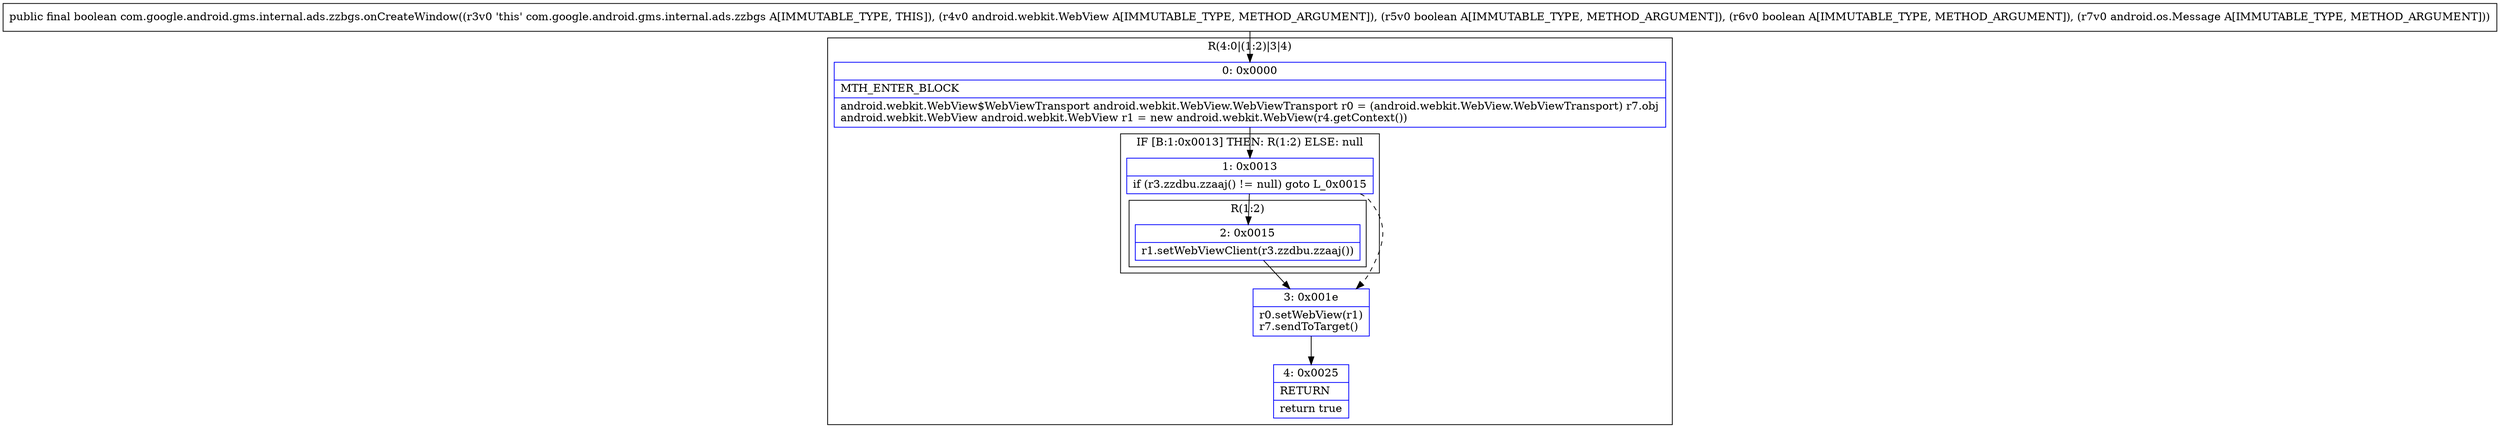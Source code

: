digraph "CFG forcom.google.android.gms.internal.ads.zzbgs.onCreateWindow(Landroid\/webkit\/WebView;ZZLandroid\/os\/Message;)Z" {
subgraph cluster_Region_1928702504 {
label = "R(4:0|(1:2)|3|4)";
node [shape=record,color=blue];
Node_0 [shape=record,label="{0\:\ 0x0000|MTH_ENTER_BLOCK\l|android.webkit.WebView$WebViewTransport android.webkit.WebView.WebViewTransport r0 = (android.webkit.WebView.WebViewTransport) r7.obj\landroid.webkit.WebView android.webkit.WebView r1 = new android.webkit.WebView(r4.getContext())\l}"];
subgraph cluster_IfRegion_1503911245 {
label = "IF [B:1:0x0013] THEN: R(1:2) ELSE: null";
node [shape=record,color=blue];
Node_1 [shape=record,label="{1\:\ 0x0013|if (r3.zzdbu.zzaaj() != null) goto L_0x0015\l}"];
subgraph cluster_Region_320467284 {
label = "R(1:2)";
node [shape=record,color=blue];
Node_2 [shape=record,label="{2\:\ 0x0015|r1.setWebViewClient(r3.zzdbu.zzaaj())\l}"];
}
}
Node_3 [shape=record,label="{3\:\ 0x001e|r0.setWebView(r1)\lr7.sendToTarget()\l}"];
Node_4 [shape=record,label="{4\:\ 0x0025|RETURN\l|return true\l}"];
}
MethodNode[shape=record,label="{public final boolean com.google.android.gms.internal.ads.zzbgs.onCreateWindow((r3v0 'this' com.google.android.gms.internal.ads.zzbgs A[IMMUTABLE_TYPE, THIS]), (r4v0 android.webkit.WebView A[IMMUTABLE_TYPE, METHOD_ARGUMENT]), (r5v0 boolean A[IMMUTABLE_TYPE, METHOD_ARGUMENT]), (r6v0 boolean A[IMMUTABLE_TYPE, METHOD_ARGUMENT]), (r7v0 android.os.Message A[IMMUTABLE_TYPE, METHOD_ARGUMENT])) }"];
MethodNode -> Node_0;
Node_0 -> Node_1;
Node_1 -> Node_2;
Node_1 -> Node_3[style=dashed];
Node_2 -> Node_3;
Node_3 -> Node_4;
}

